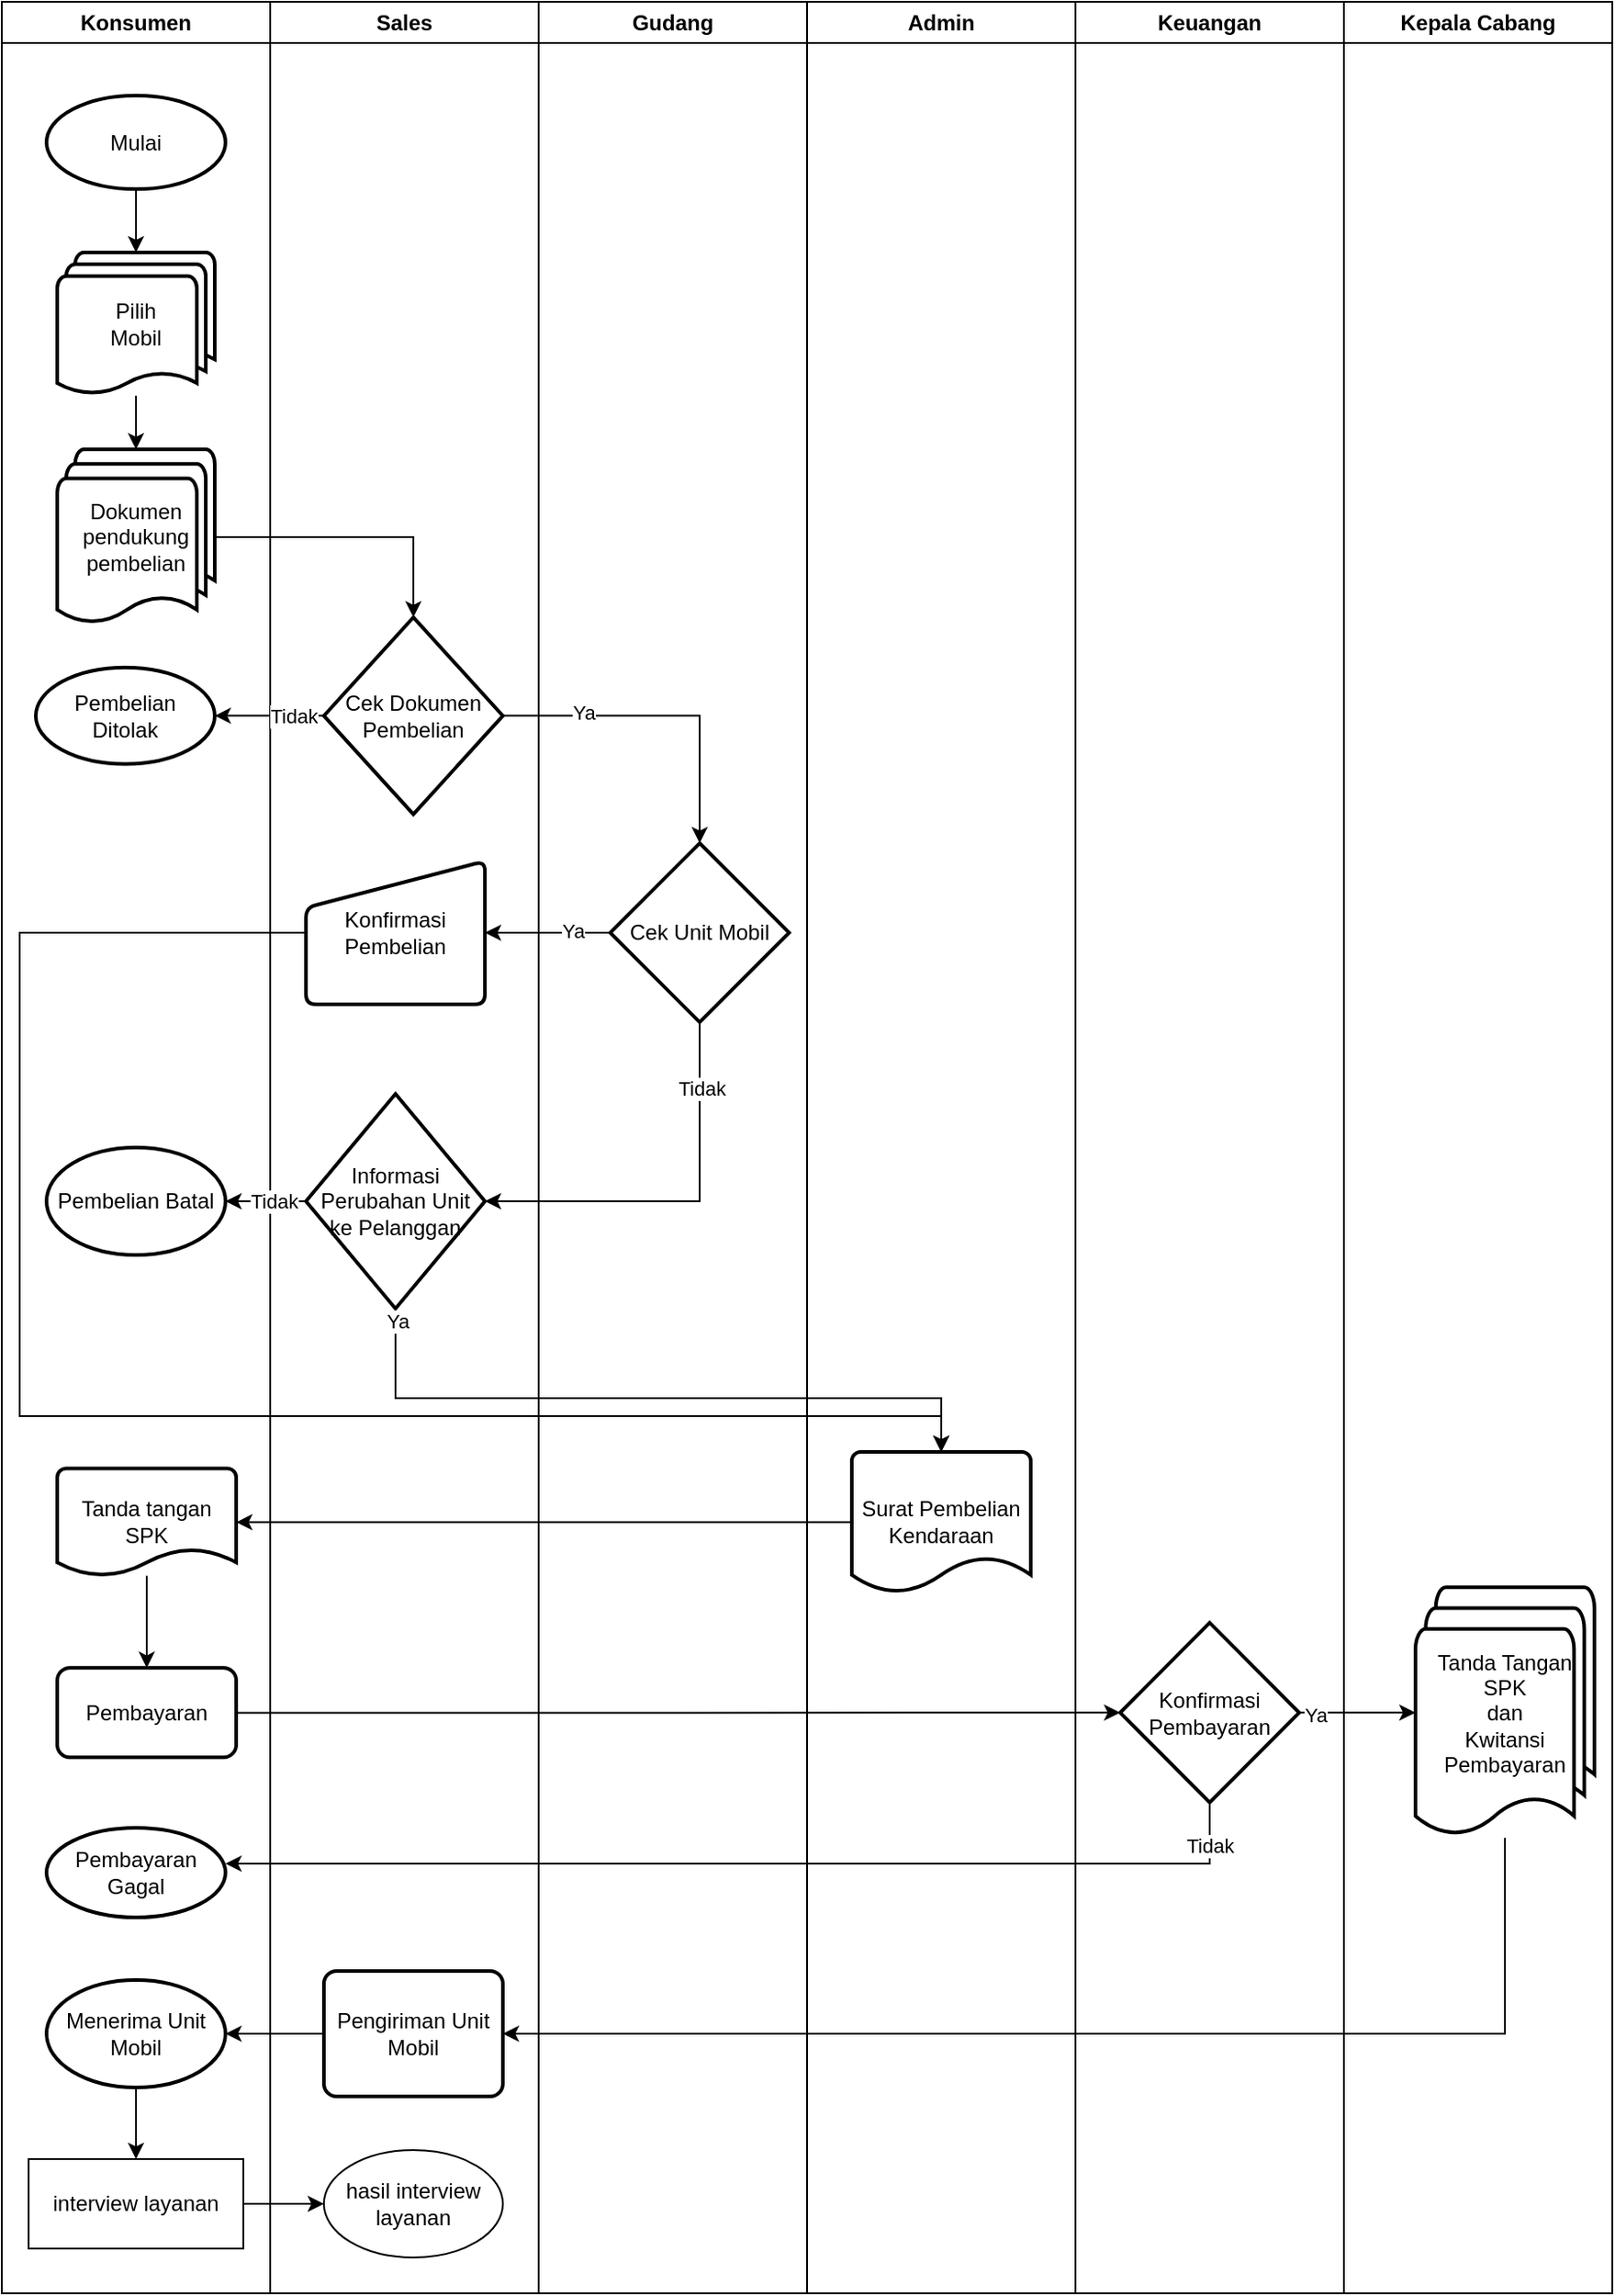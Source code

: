 <mxfile version="21.2.8" type="device">
  <diagram name="Page-1" id="iE9MhVEAXPV2mRIBigJD">
    <mxGraphModel dx="1668" dy="974" grid="1" gridSize="10" guides="1" tooltips="1" connect="1" arrows="1" fold="1" page="1" pageScale="1" pageWidth="850" pageHeight="1100" math="0" shadow="0">
      <root>
        <mxCell id="0" />
        <mxCell id="1" parent="0" />
        <mxCell id="t-69o1MHCqIl80mw4w9l-7" value="" style="group" parent="1" vertex="1" connectable="0">
          <mxGeometry width="900" height="1280" as="geometry" />
        </mxCell>
        <mxCell id="GPQWCcH9s8-luhAh25zX-3" value="Konsumen" style="swimlane;whiteSpace=wrap;html=1;container=0;" parent="t-69o1MHCqIl80mw4w9l-7" vertex="1">
          <mxGeometry width="150" height="1280" as="geometry" />
        </mxCell>
        <mxCell id="t-69o1MHCqIl80mw4w9l-19" style="edgeStyle=orthogonalEdgeStyle;rounded=0;orthogonalLoop=1;jettySize=auto;html=1;entryX=0.5;entryY=0;entryDx=0;entryDy=0;entryPerimeter=0;" parent="GPQWCcH9s8-luhAh25zX-3" source="t-69o1MHCqIl80mw4w9l-2" target="t-69o1MHCqIl80mw4w9l-5" edge="1">
          <mxGeometry relative="1" as="geometry" />
        </mxCell>
        <mxCell id="t-69o1MHCqIl80mw4w9l-2" value="Mulai" style="strokeWidth=2;html=1;shape=mxgraph.flowchart.start_2;whiteSpace=wrap;" parent="GPQWCcH9s8-luhAh25zX-3" vertex="1">
          <mxGeometry x="25" y="52.34" width="100" height="52.34" as="geometry" />
        </mxCell>
        <mxCell id="t-69o1MHCqIl80mw4w9l-5" value="Pilih&lt;br&gt;Mobil" style="strokeWidth=2;html=1;shape=mxgraph.flowchart.multi-document;whiteSpace=wrap;" parent="GPQWCcH9s8-luhAh25zX-3" vertex="1">
          <mxGeometry x="31" y="140" width="88" height="80" as="geometry" />
        </mxCell>
        <mxCell id="t-69o1MHCqIl80mw4w9l-17" value="Dokumen pendukung pembelian" style="strokeWidth=2;html=1;shape=mxgraph.flowchart.multi-document;whiteSpace=wrap;" parent="GPQWCcH9s8-luhAh25zX-3" vertex="1">
          <mxGeometry x="31" y="249.997" width="88" height="98.138" as="geometry" />
        </mxCell>
        <mxCell id="t-69o1MHCqIl80mw4w9l-18" value="" style="edgeStyle=orthogonalEdgeStyle;rounded=0;orthogonalLoop=1;jettySize=auto;html=1;" parent="GPQWCcH9s8-luhAh25zX-3" source="t-69o1MHCqIl80mw4w9l-5" target="t-69o1MHCqIl80mw4w9l-17" edge="1">
          <mxGeometry relative="1" as="geometry" />
        </mxCell>
        <mxCell id="t-69o1MHCqIl80mw4w9l-33" value="Pembelian &lt;br&gt;Ditolak" style="strokeWidth=2;html=1;shape=mxgraph.flowchart.start_1;whiteSpace=wrap;" parent="GPQWCcH9s8-luhAh25zX-3" vertex="1">
          <mxGeometry x="19" y="371.92" width="100" height="53.83" as="geometry" />
        </mxCell>
        <mxCell id="t-69o1MHCqIl80mw4w9l-92" value="Pembelian Batal" style="strokeWidth=2;html=1;shape=mxgraph.flowchart.start_1;whiteSpace=wrap;" parent="GPQWCcH9s8-luhAh25zX-3" vertex="1">
          <mxGeometry x="25" y="640" width="100" height="60" as="geometry" />
        </mxCell>
        <mxCell id="t-69o1MHCqIl80mw4w9l-107" value="Pembayaran" style="rounded=1;whiteSpace=wrap;html=1;absoluteArcSize=1;arcSize=14;strokeWidth=2;" parent="GPQWCcH9s8-luhAh25zX-3" vertex="1">
          <mxGeometry x="31" y="930.65" width="100" height="50" as="geometry" />
        </mxCell>
        <mxCell id="t-69o1MHCqIl80mw4w9l-111" value="Pembayaran Gagal" style="strokeWidth=2;html=1;shape=mxgraph.flowchart.start_1;whiteSpace=wrap;" parent="GPQWCcH9s8-luhAh25zX-3" vertex="1">
          <mxGeometry x="25" y="1020" width="100" height="50" as="geometry" />
        </mxCell>
        <mxCell id="t-69o1MHCqIl80mw4w9l-116" value="Menerima Unit Mobil" style="strokeWidth=2;html=1;shape=mxgraph.flowchart.start_1;whiteSpace=wrap;" parent="GPQWCcH9s8-luhAh25zX-3" vertex="1">
          <mxGeometry x="25" y="1105" width="100" height="60" as="geometry" />
        </mxCell>
        <mxCell id="t-69o1MHCqIl80mw4w9l-105" value="Tanda tangan SPK" style="strokeWidth=2;html=1;shape=mxgraph.flowchart.document2;whiteSpace=wrap;size=0.25;" parent="GPQWCcH9s8-luhAh25zX-3" vertex="1">
          <mxGeometry x="31" y="819.251" width="100" height="60" as="geometry" />
        </mxCell>
        <mxCell id="t-69o1MHCqIl80mw4w9l-106" style="edgeStyle=orthogonalEdgeStyle;rounded=0;orthogonalLoop=1;jettySize=auto;html=1;" parent="GPQWCcH9s8-luhAh25zX-3" source="t-69o1MHCqIl80mw4w9l-105" target="t-69o1MHCqIl80mw4w9l-107" edge="1">
          <mxGeometry relative="1" as="geometry">
            <mxPoint x="90" y="920" as="targetPoint" />
          </mxGeometry>
        </mxCell>
        <mxCell id="afuJS3fKe-3N-6njCWmy-2" value="interview layanan" style="rounded=0;whiteSpace=wrap;html=1;" vertex="1" parent="GPQWCcH9s8-luhAh25zX-3">
          <mxGeometry x="15" y="1205" width="120" height="50" as="geometry" />
        </mxCell>
        <mxCell id="afuJS3fKe-3N-6njCWmy-1" style="edgeStyle=orthogonalEdgeStyle;rounded=0;orthogonalLoop=1;jettySize=auto;html=1;" edge="1" parent="GPQWCcH9s8-luhAh25zX-3" source="t-69o1MHCqIl80mw4w9l-116" target="afuJS3fKe-3N-6njCWmy-2">
          <mxGeometry relative="1" as="geometry">
            <mxPoint x="75" y="1210" as="targetPoint" />
          </mxGeometry>
        </mxCell>
        <mxCell id="GPQWCcH9s8-luhAh25zX-4" value="Sales" style="swimlane;whiteSpace=wrap;html=1;container=0;" parent="t-69o1MHCqIl80mw4w9l-7" vertex="1">
          <mxGeometry x="150" width="150" height="1280" as="geometry" />
        </mxCell>
        <mxCell id="t-69o1MHCqIl80mw4w9l-31" value="Cek Dokumen Pembelian" style="strokeWidth=2;html=1;shape=mxgraph.flowchart.decision;whiteSpace=wrap;" parent="GPQWCcH9s8-luhAh25zX-4" vertex="1">
          <mxGeometry x="30" y="343.83" width="100" height="110" as="geometry" />
        </mxCell>
        <mxCell id="t-69o1MHCqIl80mw4w9l-43" value="Konfirmasi Pembelian" style="html=1;strokeWidth=2;shape=manualInput;whiteSpace=wrap;rounded=1;size=26;arcSize=11;" parent="GPQWCcH9s8-luhAh25zX-4" vertex="1">
          <mxGeometry x="20" y="480" width="100" height="80" as="geometry" />
        </mxCell>
        <mxCell id="t-69o1MHCqIl80mw4w9l-90" value="Informasi Perubahan Unit ke Pelanggan" style="strokeWidth=2;html=1;shape=mxgraph.flowchart.decision;whiteSpace=wrap;" parent="GPQWCcH9s8-luhAh25zX-4" vertex="1">
          <mxGeometry x="20" y="610" width="100" height="120" as="geometry" />
        </mxCell>
        <mxCell id="t-69o1MHCqIl80mw4w9l-114" value="Pengiriman Unit Mobil" style="rounded=1;whiteSpace=wrap;html=1;absoluteArcSize=1;arcSize=14;strokeWidth=2;" parent="GPQWCcH9s8-luhAh25zX-4" vertex="1">
          <mxGeometry x="30" y="1100" width="100" height="70" as="geometry" />
        </mxCell>
        <mxCell id="afuJS3fKe-3N-6njCWmy-4" value="hasil interview layanan" style="ellipse;whiteSpace=wrap;html=1;" vertex="1" parent="GPQWCcH9s8-luhAh25zX-4">
          <mxGeometry x="30" y="1200" width="100" height="60" as="geometry" />
        </mxCell>
        <mxCell id="t-69o1MHCqIl80mw4w9l-32" style="edgeStyle=orthogonalEdgeStyle;rounded=0;orthogonalLoop=1;jettySize=auto;html=1;" parent="t-69o1MHCqIl80mw4w9l-7" source="t-69o1MHCqIl80mw4w9l-31" target="t-69o1MHCqIl80mw4w9l-33" edge="1">
          <mxGeometry relative="1" as="geometry">
            <mxPoint x="80" y="536.489" as="targetPoint" />
          </mxGeometry>
        </mxCell>
        <mxCell id="t-69o1MHCqIl80mw4w9l-35" value="Tidak" style="edgeLabel;html=1;align=center;verticalAlign=middle;resizable=0;points=[];" parent="t-69o1MHCqIl80mw4w9l-32" vertex="1" connectable="0">
          <mxGeometry x="-0.419" relative="1" as="geometry">
            <mxPoint as="offset" />
          </mxGeometry>
        </mxCell>
        <mxCell id="t-69o1MHCqIl80mw4w9l-37" style="edgeStyle=orthogonalEdgeStyle;rounded=0;orthogonalLoop=1;jettySize=auto;html=1;entryX=0.5;entryY=0;entryDx=0;entryDy=0;entryPerimeter=0;" parent="t-69o1MHCqIl80mw4w9l-7" source="t-69o1MHCqIl80mw4w9l-17" target="t-69o1MHCqIl80mw4w9l-31" edge="1">
          <mxGeometry relative="1" as="geometry" />
        </mxCell>
        <mxCell id="t-69o1MHCqIl80mw4w9l-64" value="Gudang" style="swimlane;whiteSpace=wrap;html=1;container=0;" parent="t-69o1MHCqIl80mw4w9l-7" vertex="1">
          <mxGeometry x="300" width="150" height="1280" as="geometry" />
        </mxCell>
        <mxCell id="t-69o1MHCqIl80mw4w9l-76" value="Cek Unit Mobil" style="strokeWidth=2;html=1;shape=mxgraph.flowchart.decision;whiteSpace=wrap;" parent="t-69o1MHCqIl80mw4w9l-64" vertex="1">
          <mxGeometry x="40" y="470" width="100" height="100" as="geometry" />
        </mxCell>
        <mxCell id="t-69o1MHCqIl80mw4w9l-25" value="Kepala Cabang" style="swimlane;whiteSpace=wrap;html=1;container=0;" parent="t-69o1MHCqIl80mw4w9l-7" vertex="1">
          <mxGeometry x="750" width="150" height="1280" as="geometry" />
        </mxCell>
        <mxCell id="t-69o1MHCqIl80mw4w9l-59" value="Tanda Tangan SPK &lt;br&gt;dan &lt;br&gt;Kwitansi Pembayaran" style="strokeWidth=2;html=1;shape=mxgraph.flowchart.multi-document;whiteSpace=wrap;" parent="t-69o1MHCqIl80mw4w9l-25" vertex="1">
          <mxGeometry x="40" y="885.64" width="100" height="140" as="geometry" />
        </mxCell>
        <mxCell id="GPQWCcH9s8-luhAh25zX-6" value="Keuangan" style="swimlane;whiteSpace=wrap;html=1;container=0;" parent="t-69o1MHCqIl80mw4w9l-7" vertex="1">
          <mxGeometry x="600" width="150" height="1280" as="geometry" />
        </mxCell>
        <mxCell id="t-69o1MHCqIl80mw4w9l-56" value="Konfirmasi Pembayaran" style="strokeWidth=2;html=1;shape=mxgraph.flowchart.decision;whiteSpace=wrap;" parent="GPQWCcH9s8-luhAh25zX-6" vertex="1">
          <mxGeometry x="25" y="905.43" width="100" height="100.43" as="geometry" />
        </mxCell>
        <mxCell id="t-69o1MHCqIl80mw4w9l-57" style="edgeStyle=orthogonalEdgeStyle;rounded=0;orthogonalLoop=1;jettySize=auto;html=1;" parent="t-69o1MHCqIl80mw4w9l-7" source="t-69o1MHCqIl80mw4w9l-56" target="t-69o1MHCqIl80mw4w9l-59" edge="1">
          <mxGeometry relative="1" as="geometry">
            <mxPoint x="510" y="590" as="targetPoint" />
          </mxGeometry>
        </mxCell>
        <mxCell id="t-69o1MHCqIl80mw4w9l-63" value="Ya" style="edgeLabel;html=1;align=center;verticalAlign=middle;resizable=0;points=[];" parent="t-69o1MHCqIl80mw4w9l-57" vertex="1" connectable="0">
          <mxGeometry x="-0.737" y="-1" relative="1" as="geometry">
            <mxPoint as="offset" />
          </mxGeometry>
        </mxCell>
        <mxCell id="GPQWCcH9s8-luhAh25zX-5" value="Admin" style="swimlane;whiteSpace=wrap;html=1;container=0;" parent="t-69o1MHCqIl80mw4w9l-7" vertex="1">
          <mxGeometry x="450" width="150" height="1280" as="geometry" />
        </mxCell>
        <mxCell id="t-69o1MHCqIl80mw4w9l-45" value="Surat Pembelian Kendaraan" style="strokeWidth=2;html=1;shape=mxgraph.flowchart.document2;whiteSpace=wrap;size=0.25;" parent="GPQWCcH9s8-luhAh25zX-5" vertex="1">
          <mxGeometry x="25" y="809.996" width="100" height="78.511" as="geometry" />
        </mxCell>
        <mxCell id="t-69o1MHCqIl80mw4w9l-75" style="edgeStyle=orthogonalEdgeStyle;rounded=0;orthogonalLoop=1;jettySize=auto;html=1;" parent="t-69o1MHCqIl80mw4w9l-7" source="t-69o1MHCqIl80mw4w9l-31" target="t-69o1MHCqIl80mw4w9l-76" edge="1">
          <mxGeometry relative="1" as="geometry">
            <mxPoint x="340" y="385" as="targetPoint" />
          </mxGeometry>
        </mxCell>
        <mxCell id="t-69o1MHCqIl80mw4w9l-81" value="Ya" style="edgeLabel;html=1;align=center;verticalAlign=middle;resizable=0;points=[];" parent="t-69o1MHCqIl80mw4w9l-75" vertex="1" connectable="0">
          <mxGeometry x="-0.51" y="2" relative="1" as="geometry">
            <mxPoint as="offset" />
          </mxGeometry>
        </mxCell>
        <mxCell id="t-69o1MHCqIl80mw4w9l-80" style="edgeStyle=orthogonalEdgeStyle;rounded=0;orthogonalLoop=1;jettySize=auto;html=1;" parent="t-69o1MHCqIl80mw4w9l-7" source="t-69o1MHCqIl80mw4w9l-76" target="t-69o1MHCqIl80mw4w9l-43" edge="1">
          <mxGeometry relative="1" as="geometry" />
        </mxCell>
        <mxCell id="t-69o1MHCqIl80mw4w9l-82" value="Ya" style="edgeLabel;html=1;align=center;verticalAlign=middle;resizable=0;points=[];" parent="t-69o1MHCqIl80mw4w9l-80" vertex="1" connectable="0">
          <mxGeometry x="-0.386" y="-1" relative="1" as="geometry">
            <mxPoint as="offset" />
          </mxGeometry>
        </mxCell>
        <mxCell id="t-69o1MHCqIl80mw4w9l-89" style="edgeStyle=orthogonalEdgeStyle;rounded=0;orthogonalLoop=1;jettySize=auto;html=1;entryX=1;entryY=0.5;entryDx=0;entryDy=0;entryPerimeter=0;" parent="t-69o1MHCqIl80mw4w9l-7" source="t-69o1MHCqIl80mw4w9l-76" target="t-69o1MHCqIl80mw4w9l-90" edge="1">
          <mxGeometry relative="1" as="geometry">
            <mxPoint x="350" y="740" as="targetPoint" />
            <Array as="points">
              <mxPoint x="390" y="670" />
            </Array>
          </mxGeometry>
        </mxCell>
        <mxCell id="t-69o1MHCqIl80mw4w9l-95" value="Tidak" style="edgeLabel;html=1;align=center;verticalAlign=middle;resizable=0;points=[];" parent="t-69o1MHCqIl80mw4w9l-89" vertex="1" connectable="0">
          <mxGeometry x="-0.664" y="1" relative="1" as="geometry">
            <mxPoint as="offset" />
          </mxGeometry>
        </mxCell>
        <mxCell id="t-69o1MHCqIl80mw4w9l-91" style="edgeStyle=orthogonalEdgeStyle;rounded=0;orthogonalLoop=1;jettySize=auto;html=1;" parent="t-69o1MHCqIl80mw4w9l-7" source="t-69o1MHCqIl80mw4w9l-90" target="t-69o1MHCqIl80mw4w9l-92" edge="1">
          <mxGeometry relative="1" as="geometry">
            <mxPoint x="80" y="670" as="targetPoint" />
          </mxGeometry>
        </mxCell>
        <mxCell id="t-69o1MHCqIl80mw4w9l-93" value="Tidak" style="edgeLabel;html=1;align=center;verticalAlign=middle;resizable=0;points=[];" parent="t-69o1MHCqIl80mw4w9l-91" vertex="1" connectable="0">
          <mxGeometry x="-0.555" y="-1" relative="1" as="geometry">
            <mxPoint x="-8" y="1" as="offset" />
          </mxGeometry>
        </mxCell>
        <mxCell id="t-69o1MHCqIl80mw4w9l-100" style="edgeStyle=orthogonalEdgeStyle;rounded=0;orthogonalLoop=1;jettySize=auto;html=1;entryX=0.5;entryY=0;entryDx=0;entryDy=0;entryPerimeter=0;" parent="t-69o1MHCqIl80mw4w9l-7" source="t-69o1MHCqIl80mw4w9l-43" target="t-69o1MHCqIl80mw4w9l-45" edge="1">
          <mxGeometry relative="1" as="geometry">
            <Array as="points">
              <mxPoint x="10" y="520" />
              <mxPoint x="10" y="790" />
              <mxPoint x="525" y="790" />
            </Array>
          </mxGeometry>
        </mxCell>
        <mxCell id="t-69o1MHCqIl80mw4w9l-101" style="edgeStyle=orthogonalEdgeStyle;rounded=0;orthogonalLoop=1;jettySize=auto;html=1;" parent="t-69o1MHCqIl80mw4w9l-7" source="t-69o1MHCqIl80mw4w9l-90" target="t-69o1MHCqIl80mw4w9l-45" edge="1">
          <mxGeometry relative="1" as="geometry">
            <Array as="points">
              <mxPoint x="220" y="780" />
              <mxPoint x="525" y="780" />
            </Array>
          </mxGeometry>
        </mxCell>
        <mxCell id="t-69o1MHCqIl80mw4w9l-102" value="Ya" style="edgeLabel;html=1;align=center;verticalAlign=middle;resizable=0;points=[];" parent="t-69o1MHCqIl80mw4w9l-101" vertex="1" connectable="0">
          <mxGeometry x="-0.964" y="1" relative="1" as="geometry">
            <mxPoint as="offset" />
          </mxGeometry>
        </mxCell>
        <mxCell id="t-69o1MHCqIl80mw4w9l-108" style="edgeStyle=orthogonalEdgeStyle;rounded=0;orthogonalLoop=1;jettySize=auto;html=1;entryX=0;entryY=0.5;entryDx=0;entryDy=0;entryPerimeter=0;" parent="t-69o1MHCqIl80mw4w9l-7" source="t-69o1MHCqIl80mw4w9l-107" target="t-69o1MHCqIl80mw4w9l-56" edge="1">
          <mxGeometry relative="1" as="geometry" />
        </mxCell>
        <mxCell id="t-69o1MHCqIl80mw4w9l-110" style="edgeStyle=orthogonalEdgeStyle;rounded=0;orthogonalLoop=1;jettySize=auto;html=1;" parent="t-69o1MHCqIl80mw4w9l-7" source="t-69o1MHCqIl80mw4w9l-56" target="t-69o1MHCqIl80mw4w9l-111" edge="1">
          <mxGeometry relative="1" as="geometry">
            <mxPoint x="490" y="1070" as="targetPoint" />
            <Array as="points">
              <mxPoint x="675" y="1040" />
            </Array>
          </mxGeometry>
        </mxCell>
        <mxCell id="t-69o1MHCqIl80mw4w9l-112" value="Tidak" style="edgeLabel;html=1;align=center;verticalAlign=middle;resizable=0;points=[];" parent="t-69o1MHCqIl80mw4w9l-110" vertex="1" connectable="0">
          <mxGeometry x="-0.919" relative="1" as="geometry">
            <mxPoint as="offset" />
          </mxGeometry>
        </mxCell>
        <mxCell id="t-69o1MHCqIl80mw4w9l-113" style="edgeStyle=orthogonalEdgeStyle;rounded=0;orthogonalLoop=1;jettySize=auto;html=1;" parent="t-69o1MHCqIl80mw4w9l-7" source="t-69o1MHCqIl80mw4w9l-59" target="t-69o1MHCqIl80mw4w9l-114" edge="1">
          <mxGeometry relative="1" as="geometry">
            <mxPoint x="235" y="1080" as="targetPoint" />
            <Array as="points">
              <mxPoint x="840" y="1135" />
            </Array>
          </mxGeometry>
        </mxCell>
        <mxCell id="t-69o1MHCqIl80mw4w9l-115" style="edgeStyle=orthogonalEdgeStyle;rounded=0;orthogonalLoop=1;jettySize=auto;html=1;" parent="t-69o1MHCqIl80mw4w9l-7" source="t-69o1MHCqIl80mw4w9l-114" target="t-69o1MHCqIl80mw4w9l-116" edge="1">
          <mxGeometry relative="1" as="geometry">
            <mxPoint x="90" y="1135" as="targetPoint" />
          </mxGeometry>
        </mxCell>
        <mxCell id="t-69o1MHCqIl80mw4w9l-104" style="edgeStyle=orthogonalEdgeStyle;rounded=0;orthogonalLoop=1;jettySize=auto;html=1;" parent="t-69o1MHCqIl80mw4w9l-7" source="t-69o1MHCqIl80mw4w9l-45" target="t-69o1MHCqIl80mw4w9l-105" edge="1">
          <mxGeometry relative="1" as="geometry">
            <mxPoint x="90" y="829.251" as="targetPoint" />
          </mxGeometry>
        </mxCell>
        <mxCell id="afuJS3fKe-3N-6njCWmy-3" style="edgeStyle=orthogonalEdgeStyle;rounded=0;orthogonalLoop=1;jettySize=auto;html=1;" edge="1" parent="t-69o1MHCqIl80mw4w9l-7" source="afuJS3fKe-3N-6njCWmy-2" target="afuJS3fKe-3N-6njCWmy-4">
          <mxGeometry relative="1" as="geometry">
            <mxPoint x="200" y="1230" as="targetPoint" />
          </mxGeometry>
        </mxCell>
      </root>
    </mxGraphModel>
  </diagram>
</mxfile>
